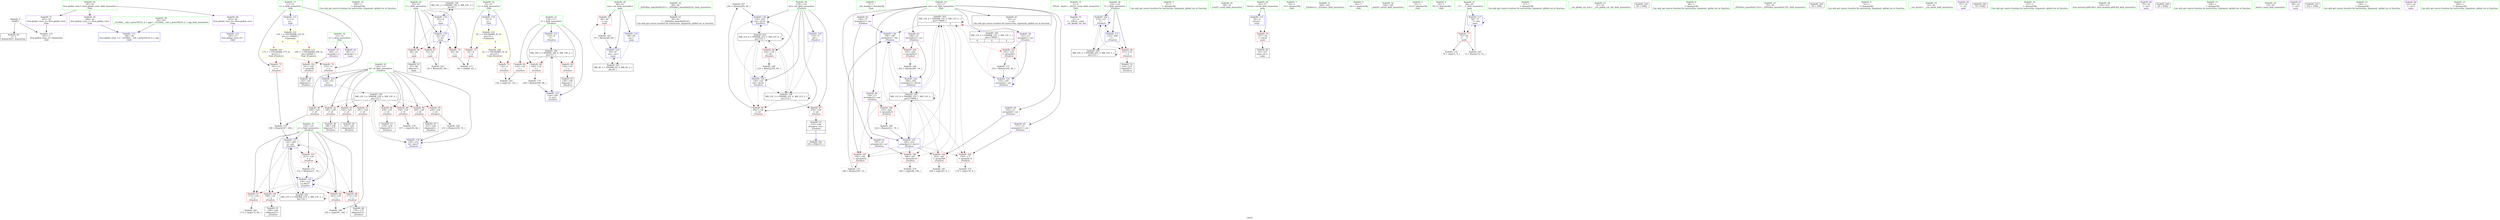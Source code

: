 digraph "SVFG" {
	label="SVFG";

	Node0x55ee7a3a7cf0 [shape=record,color=grey,label="{NodeID: 0\nNullPtr}"];
	Node0x55ee7a3a7cf0 -> Node0x55ee7a3c2a50[style=solid];
	Node0x55ee7a3a7cf0 -> Node0x55ee7a3c4060[style=solid];
	Node0x55ee7a3cc900 [shape=record,color=grey,label="{NodeID: 180\n183 = cmp(181, 182, )\n}"];
	Node0x55ee7a3c31d0 [shape=record,color=red,label="{NodeID: 97\n172\<--124\n\<--j\n_Z5solvev\n}"];
	Node0x55ee7a3c31d0 -> Node0x55ee7a3ccc00[style=solid];
	Node0x55ee7a3c1530 [shape=record,color=green,label="{NodeID: 14\n208\<--1\n\<--dummyObj\nCan only get source location for instruction, argument, global var or function.}"];
	Node0x55ee7a3c76c0 [shape=record,color=black,label="{NodeID: 194\nMR_10V_2 = PHI(MR_10V_4, MR_10V_1, )\npts\{63 \}\n}"];
	Node0x55ee7a3c76c0 -> Node0x55ee7a3c8b80[style=dashed];
	Node0x55ee7a3c3d60 [shape=record,color=blue,label="{NodeID: 111\n11\<--9\nx\<--\nGlob }"];
	Node0x55ee7a3c3d60 -> Node0x55ee7a3dc830[style=dashed];
	Node0x55ee7a3c2090 [shape=record,color=green,label="{NodeID: 28\n60\<--61\ncas\<--cas_field_insensitive\nmain\n}"];
	Node0x55ee7a3c2090 -> Node0x55ee7a3c5a10[style=solid];
	Node0x55ee7a3c2090 -> Node0x55ee7a3c89e0[style=solid];
	Node0x55ee7a3c2090 -> Node0x55ee7a3c8d20[style=solid];
	Node0x55ee7a3c9130 [shape=record,color=blue,label="{NodeID: 125\n120\<--153\ni4\<--\n_Z5solvev\n}"];
	Node0x55ee7a3c9130 -> Node0x55ee7a3d8590[style=dashed];
	Node0x55ee7a3c2bf0 [shape=record,color=black,label="{NodeID: 42\n39\<--40\n\<--_ZNSt8ios_base4InitD1Ev\nCan only get source location for instruction, argument, global var or function.}"];
	Node0x55ee7a3c47a0 [shape=record,color=purple,label="{NodeID: 56\n88\<--13\narrayidx\<--s\nmain\n}"];
	Node0x55ee7a3c5330 [shape=record,color=purple,label="{NodeID: 70\n246\<--26\nllvm.global_ctors_1\<--llvm.global_ctors\nGlob }"];
	Node0x55ee7a3c5330 -> Node0x55ee7a3c3f60[style=solid];
	Node0x55ee7a3cb580 [shape=record,color=grey,label="{NodeID: 167\n205 = Binary(204, 66, )\n}"];
	Node0x55ee7a3cb580 -> Node0x55ee7a3c9540[style=solid];
	Node0x55ee7a3c5ef0 [shape=record,color=red,label="{NodeID: 84\n148\<--116\n\<--i\n_Z5solvev\n}"];
	Node0x55ee7a3c5ef0 -> Node0x55ee7a3cc000[style=solid];
	Node0x55ee7a3a8370 [shape=record,color=green,label="{NodeID: 1\n7\<--1\n__dso_handle\<--dummyObj\nGlob }"];
	Node0x55ee7a3cca80 [shape=record,color=grey,label="{NodeID: 181\n164 = cmp(163, 9, )\n}"];
	Node0x55ee7a3c32a0 [shape=record,color=red,label="{NodeID: 98\n175\<--124\n\<--j\n_Z5solvev\n}"];
	Node0x55ee7a3c32a0 -> Node0x55ee7a3c4120[style=solid];
	Node0x55ee7a3c1600 [shape=record,color=green,label="{NodeID: 15\n4\<--6\n_ZStL8__ioinit\<--_ZStL8__ioinit_field_insensitive\nGlob }"];
	Node0x55ee7a3c1600 -> Node0x55ee7a3c46d0[style=solid];
	Node0x55ee7a3c77b0 [shape=record,color=black,label="{NodeID: 195\nMR_12V_2 = PHI(MR_12V_3, MR_12V_1, )\npts\{170000 \}\n|{<s0>6|<s1>6|<s2>6}}"];
	Node0x55ee7a3c77b0:s0 -> Node0x55ee7a3c36b0[style=dashed,color=red];
	Node0x55ee7a3c77b0:s1 -> Node0x55ee7a3c8ec0[style=dashed,color=red];
	Node0x55ee7a3c77b0:s2 -> Node0x55ee7a3d9490[style=dashed,color=red];
	Node0x55ee7a3c3e60 [shape=record,color=blue,label="{NodeID: 112\n245\<--27\nllvm.global_ctors_0\<--\nGlob }"];
	Node0x55ee7a3c2160 [shape=record,color=green,label="{NodeID: 29\n62\<--63\ni\<--i_field_insensitive\nmain\n}"];
	Node0x55ee7a3c2160 -> Node0x55ee7a3c5ae0[style=solid];
	Node0x55ee7a3c2160 -> Node0x55ee7a3c5bb0[style=solid];
	Node0x55ee7a3c2160 -> Node0x55ee7a3c5c80[style=solid];
	Node0x55ee7a3c2160 -> Node0x55ee7a3c8b80[style=solid];
	Node0x55ee7a3c2160 -> Node0x55ee7a3c8c50[style=solid];
	Node0x55ee7a3c9200 [shape=record,color=blue,label="{NodeID: 126\n122\<--127\nf\<--\n_Z5solvev\n}"];
	Node0x55ee7a3c9200 -> Node0x55ee7a3c3100[style=dashed];
	Node0x55ee7a3c9200 -> Node0x55ee7a3c9200[style=dashed];
	Node0x55ee7a3c9200 -> Node0x55ee7a3c9610[style=dashed];
	Node0x55ee7a3c9200 -> Node0x55ee7a3d8a90[style=dashed];
	Node0x55ee7a3c2cf0 [shape=record,color=black,label="{NodeID: 43\n87\<--86\nidxprom\<--\nmain\n}"];
	Node0x55ee7a3c4870 [shape=record,color=purple,label="{NodeID: 57\n140\<--13\narrayidx\<--s\n_Z5solvev\n}"];
	Node0x55ee7a3c4870 -> Node0x55ee7a3c35e0[style=solid];
	Node0x55ee7a3c5430 [shape=record,color=purple,label="{NodeID: 71\n247\<--26\nllvm.global_ctors_2\<--llvm.global_ctors\nGlob }"];
	Node0x55ee7a3c5430 -> Node0x55ee7a3c4060[style=solid];
	Node0x55ee7a3cb700 [shape=record,color=grey,label="{NodeID: 168\n225 = Binary(224, 66, )\n}"];
	Node0x55ee7a3cb700 -> Node0x55ee7a3c9880[style=solid];
	Node0x55ee7a3c5fc0 [shape=record,color=red,label="{NodeID: 85\n204\<--118\n\<--ret\n_Z5solvev\n}"];
	Node0x55ee7a3c5fc0 -> Node0x55ee7a3cb580[style=solid];
	Node0x55ee7a3ba130 [shape=record,color=green,label="{NodeID: 2\n9\<--1\n\<--dummyObj\nCan only get source location for instruction, argument, global var or function.}"];
	Node0x55ee7a3ccc00 [shape=record,color=grey,label="{NodeID: 182\n173 = cmp(172, 66, )\n}"];
	Node0x55ee7a3c3370 [shape=record,color=red,label="{NodeID: 99\n182\<--124\n\<--j\n_Z5solvev\n}"];
	Node0x55ee7a3c3370 -> Node0x55ee7a3cc900[style=solid];
	Node0x55ee7a3c16d0 [shape=record,color=green,label="{NodeID: 16\n8\<--10\nn\<--n_field_insensitive\nGlob }"];
	Node0x55ee7a3c16d0 -> Node0x55ee7a3c5530[style=solid];
	Node0x55ee7a3c16d0 -> Node0x55ee7a3c5600[style=solid];
	Node0x55ee7a3c16d0 -> Node0x55ee7a3c3c60[style=solid];
	Node0x55ee7a3c3f60 [shape=record,color=blue,label="{NodeID: 113\n246\<--28\nllvm.global_ctors_1\<--_GLOBAL__sub_I_peter50216_0_1.cpp\nGlob }"];
	Node0x55ee7a3c2230 [shape=record,color=green,label="{NodeID: 30\n69\<--70\nscanf\<--scanf_field_insensitive\n}"];
	Node0x55ee7a3c92d0 [shape=record,color=blue,label="{NodeID: 127\n124\<--169\nj\<--sub\n_Z5solvev\n}"];
	Node0x55ee7a3c92d0 -> Node0x55ee7a3c31d0[style=dashed];
	Node0x55ee7a3c92d0 -> Node0x55ee7a3c32a0[style=dashed];
	Node0x55ee7a3c92d0 -> Node0x55ee7a3c3370[style=dashed];
	Node0x55ee7a3c92d0 -> Node0x55ee7a3c3440[style=dashed];
	Node0x55ee7a3c92d0 -> Node0x55ee7a3c3510[style=dashed];
	Node0x55ee7a3c92d0 -> Node0x55ee7a3c92d0[style=dashed];
	Node0x55ee7a3c92d0 -> Node0x55ee7a3c96e0[style=dashed];
	Node0x55ee7a3c92d0 -> Node0x55ee7a3d8f90[style=dashed];
	Node0x55ee7a3c2dc0 [shape=record,color=black,label="{NodeID: 44\n55\<--107\nmain_ret\<--\nmain\n}"];
	Node0x55ee7a3c4940 [shape=record,color=purple,label="{NodeID: 58\n143\<--15\narrayidx2\<--cnt\n_Z5solvev\n}"];
	Node0x55ee7a3c4940 -> Node0x55ee7a3c36b0[style=solid];
	Node0x55ee7a3c4940 -> Node0x55ee7a3c8ec0[style=solid];
	Node0x55ee7a3c5530 [shape=record,color=red,label="{NodeID: 72\n83\<--8\n\<--n\nmain\n}"];
	Node0x55ee7a3c5530 -> Node0x55ee7a3cc480[style=solid];
	Node0x55ee7a3cb880 [shape=record,color=grey,label="{NodeID: 169\n222 = Binary(221, 74, )\n}"];
	Node0x55ee7a3cb880 -> Node0x55ee7a3c97b0[style=solid];
	Node0x55ee7a3c6090 [shape=record,color=red,label="{NodeID: 86\n224\<--118\n\<--ret\n_Z5solvev\n}"];
	Node0x55ee7a3c6090 -> Node0x55ee7a3cb700[style=solid];
	Node0x55ee7a3a8250 [shape=record,color=green,label="{NodeID: 3\n18\<--1\n.str\<--dummyObj\nGlob }"];
	Node0x55ee7a3ccd80 [shape=record,color=grey,label="{NodeID: 183\n136 = cmp(134, 135, )\n}"];
	Node0x55ee7a3c3440 [shape=record,color=red,label="{NodeID: 100\n198\<--124\n\<--j\n_Z5solvev\n}"];
	Node0x55ee7a3c3440 -> Node0x55ee7a3c4390[style=solid];
	Node0x55ee7a3c17a0 [shape=record,color=green,label="{NodeID: 17\n11\<--12\nx\<--x_field_insensitive\nGlob }"];
	Node0x55ee7a3c17a0 -> Node0x55ee7a3c56d0[style=solid];
	Node0x55ee7a3c17a0 -> Node0x55ee7a3c57a0[style=solid];
	Node0x55ee7a3c17a0 -> Node0x55ee7a3c3d60[style=solid];
	Node0x55ee7a3c4060 [shape=record,color=blue, style = dotted,label="{NodeID: 114\n247\<--3\nllvm.global_ctors_2\<--dummyVal\nGlob }"];
	Node0x55ee7a3c2300 [shape=record,color=green,label="{NodeID: 31\n100\<--101\n_Z5solvev\<--_Z5solvev_field_insensitive\n}"];
	Node0x55ee7a3c93a0 [shape=record,color=blue,label="{NodeID: 128\n194\<--196\narrayidx21\<--dec\n_Z5solvev\n}"];
	Node0x55ee7a3c93a0 -> Node0x55ee7a3c3ac0[style=dashed];
	Node0x55ee7a3c93a0 -> Node0x55ee7a3c9470[style=dashed];
	Node0x55ee7a3c2e90 [shape=record,color=black,label="{NodeID: 45\n139\<--138\nidxprom\<--\n_Z5solvev\n}"];
	Node0x55ee7a3c4a10 [shape=record,color=purple,label="{NodeID: 59\n162\<--15\narrayidx9\<--cnt\n_Z5solvev\n}"];
	Node0x55ee7a3c4a10 -> Node0x55ee7a3c3780[style=solid];
	Node0x55ee7a3c5600 [shape=record,color=red,label="{NodeID: 73\n135\<--8\n\<--n\n_Z5solvev\n}"];
	Node0x55ee7a3c5600 -> Node0x55ee7a3ccd80[style=solid];
	Node0x55ee7a3cba00 [shape=record,color=grey,label="{NodeID: 170\n169 = Binary(167, 168, )\n}"];
	Node0x55ee7a3cba00 -> Node0x55ee7a3c92d0[style=solid];
	Node0x55ee7a3c6160 [shape=record,color=red,label="{NodeID: 87\n234\<--118\n\<--ret\n_Z5solvev\n}"];
	Node0x55ee7a3c6160 -> Node0x55ee7a3c4600[style=solid];
	Node0x55ee7a3a7f40 [shape=record,color=green,label="{NodeID: 4\n20\<--1\n.str.1\<--dummyObj\nGlob }"];
	Node0x55ee7a3d2a70 [shape=record,color=black,label="{NodeID: 184\nMR_19V_3 = PHI(MR_19V_4, MR_19V_2, )\npts\{117 \}\n}"];
	Node0x55ee7a3d2a70 -> Node0x55ee7a3c5d50[style=dashed];
	Node0x55ee7a3d2a70 -> Node0x55ee7a3c5e20[style=dashed];
	Node0x55ee7a3d2a70 -> Node0x55ee7a3c5ef0[style=dashed];
	Node0x55ee7a3d2a70 -> Node0x55ee7a3c8f90[style=dashed];
	Node0x55ee7a3c3510 [shape=record,color=red,label="{NodeID: 101\n211\<--124\n\<--j\n_Z5solvev\n}"];
	Node0x55ee7a3c3510 -> Node0x55ee7a3cbd00[style=solid];
	Node0x55ee7a3c1870 [shape=record,color=green,label="{NodeID: 18\n13\<--14\ns\<--s_field_insensitive\nGlob }"];
	Node0x55ee7a3c1870 -> Node0x55ee7a3c47a0[style=solid];
	Node0x55ee7a3c1870 -> Node0x55ee7a3c4870[style=solid];
	Node0x55ee7a3d8090 [shape=record,color=black,label="{NodeID: 198\nMR_21V_3 = PHI(MR_21V_4, MR_21V_2, )\npts\{119 \}\n}"];
	Node0x55ee7a3d8090 -> Node0x55ee7a3c5fc0[style=dashed];
	Node0x55ee7a3d8090 -> Node0x55ee7a3c6160[style=dashed];
	Node0x55ee7a3d8090 -> Node0x55ee7a3c9540[style=dashed];
	Node0x55ee7a3d8090 -> Node0x55ee7a3d8090[style=dashed];
	Node0x55ee7a3d8090 -> Node0x55ee7a3d9990[style=dashed];
	Node0x55ee7a3c8910 [shape=record,color=blue,label="{NodeID: 115\n56\<--9\nretval\<--\nmain\n}"];
	Node0x55ee7a3c8910 -> Node0x55ee7a3c5870[style=dashed];
	Node0x55ee7a3c23d0 [shape=record,color=green,label="{NodeID: 32\n104\<--105\nprintf\<--printf_field_insensitive\n}"];
	Node0x55ee7a3c9470 [shape=record,color=blue,label="{NodeID: 129\n200\<--202\narrayidx23\<--dec24\n_Z5solvev\n}"];
	Node0x55ee7a3c9470 -> Node0x55ee7a3da390[style=dashed];
	Node0x55ee7a3c2f60 [shape=record,color=black,label="{NodeID: 46\n142\<--141\nidxprom1\<--\n_Z5solvev\n}"];
	Node0x55ee7a3c4ae0 [shape=record,color=purple,label="{NodeID: 60\n177\<--15\narrayidx15\<--cnt\n_Z5solvev\n}"];
	Node0x55ee7a3c4ae0 -> Node0x55ee7a3c3850[style=solid];
	Node0x55ee7a3c56d0 [shape=record,color=red,label="{NodeID: 74\n153\<--11\n\<--x\n_Z5solvev\n}"];
	Node0x55ee7a3c56d0 -> Node0x55ee7a3c9130[style=solid];
	Node0x55ee7a3cbb80 [shape=record,color=grey,label="{NodeID: 171\n145 = Binary(144, 66, )\n}"];
	Node0x55ee7a3cbb80 -> Node0x55ee7a3c8ec0[style=solid];
	Node0x55ee7a3c6230 [shape=record,color=red,label="{NodeID: 88\n156\<--120\n\<--i4\n_Z5solvev\n}"];
	Node0x55ee7a3c6230 -> Node0x55ee7a3cc600[style=solid];
	Node0x55ee7a3b8f40 [shape=record,color=green,label="{NodeID: 5\n22\<--1\n.str.2\<--dummyObj\nGlob }"];
	Node0x55ee7a3c35e0 [shape=record,color=red,label="{NodeID: 102\n141\<--140\n\<--arrayidx\n_Z5solvev\n}"];
	Node0x55ee7a3c35e0 -> Node0x55ee7a3c2f60[style=solid];
	Node0x55ee7a3c1940 [shape=record,color=green,label="{NodeID: 19\n15\<--17\ncnt\<--cnt_field_insensitive\nGlob }"];
	Node0x55ee7a3c1940 -> Node0x55ee7a3c2b20[style=solid];
	Node0x55ee7a3c1940 -> Node0x55ee7a3c4940[style=solid];
	Node0x55ee7a3c1940 -> Node0x55ee7a3c4a10[style=solid];
	Node0x55ee7a3c1940 -> Node0x55ee7a3c4ae0[style=solid];
	Node0x55ee7a3c1940 -> Node0x55ee7a3c4bb0[style=solid];
	Node0x55ee7a3c1940 -> Node0x55ee7a3c4c80[style=solid];
	Node0x55ee7a3c1940 -> Node0x55ee7a3c4d50[style=solid];
	Node0x55ee7a3c1940 -> Node0x55ee7a3c4e20[style=solid];
	Node0x55ee7a3d8590 [shape=record,color=black,label="{NodeID: 199\nMR_23V_3 = PHI(MR_23V_4, MR_23V_2, )\npts\{121 \}\n}"];
	Node0x55ee7a3d8590 -> Node0x55ee7a3c6230[style=dashed];
	Node0x55ee7a3d8590 -> Node0x55ee7a3c6300[style=dashed];
	Node0x55ee7a3d8590 -> Node0x55ee7a3c63d0[style=dashed];
	Node0x55ee7a3d8590 -> Node0x55ee7a3c64a0[style=dashed];
	Node0x55ee7a3d8590 -> Node0x55ee7a3c6570[style=dashed];
	Node0x55ee7a3d8590 -> Node0x55ee7a3c6640[style=dashed];
	Node0x55ee7a3d8590 -> Node0x55ee7a3c6710[style=dashed];
	Node0x55ee7a3d8590 -> Node0x55ee7a3c67e0[style=dashed];
	Node0x55ee7a3d8590 -> Node0x55ee7a3c9950[style=dashed];
	Node0x55ee7a3c89e0 [shape=record,color=blue,label="{NodeID: 116\n60\<--66\ncas\<--\nmain\n}"];
	Node0x55ee7a3c89e0 -> Node0x55ee7a3c71c0[style=dashed];
	Node0x55ee7a3c24a0 [shape=record,color=green,label="{NodeID: 33\n116\<--117\ni\<--i_field_insensitive\n_Z5solvev\n}"];
	Node0x55ee7a3c24a0 -> Node0x55ee7a3c5d50[style=solid];
	Node0x55ee7a3c24a0 -> Node0x55ee7a3c5e20[style=solid];
	Node0x55ee7a3c24a0 -> Node0x55ee7a3c5ef0[style=solid];
	Node0x55ee7a3c24a0 -> Node0x55ee7a3c8df0[style=solid];
	Node0x55ee7a3c24a0 -> Node0x55ee7a3c8f90[style=solid];
	Node0x55ee7a3dc100 [shape=record,color=yellow,style=double,label="{NodeID: 213\n29V_1 = ENCHI(MR_29V_0)\npts\{140000 \}\nFun[_Z5solvev]}"];
	Node0x55ee7a3dc100 -> Node0x55ee7a3c35e0[style=dashed];
	Node0x55ee7a3c9540 [shape=record,color=blue,label="{NodeID: 130\n118\<--205\nret\<--inc25\n_Z5solvev\n}"];
	Node0x55ee7a3c9540 -> Node0x55ee7a3d9990[style=dashed];
	Node0x55ee7a3c3030 [shape=record,color=black,label="{NodeID: 47\n161\<--160\nidxprom8\<--\n_Z5solvev\n}"];
	Node0x55ee7a3c4bb0 [shape=record,color=purple,label="{NodeID: 61\n187\<--15\narrayidx18\<--cnt\n_Z5solvev\n}"];
	Node0x55ee7a3c4bb0 -> Node0x55ee7a3c3920[style=solid];
	Node0x55ee7a3c57a0 [shape=record,color=red,label="{NodeID: 75\n167\<--11\n\<--x\n_Z5solvev\n}"];
	Node0x55ee7a3c57a0 -> Node0x55ee7a3cba00[style=solid];
	Node0x55ee7a3cbd00 [shape=record,color=grey,label="{NodeID: 172\n212 = Binary(211, 74, )\n}"];
	Node0x55ee7a3cbd00 -> Node0x55ee7a3c96e0[style=solid];
	Node0x55ee7a3c6300 [shape=record,color=red,label="{NodeID: 89\n160\<--120\n\<--i4\n_Z5solvev\n}"];
	Node0x55ee7a3c6300 -> Node0x55ee7a3c3030[style=solid];
	Node0x55ee7a3b9120 [shape=record,color=green,label="{NodeID: 6\n24\<--1\n.str.3\<--dummyObj\nGlob }"];
	Node0x55ee7a3c36b0 [shape=record,color=red,label="{NodeID: 103\n144\<--143\n\<--arrayidx2\n_Z5solvev\n}"];
	Node0x55ee7a3c36b0 -> Node0x55ee7a3cbb80[style=solid];
	Node0x55ee7a3c1a10 [shape=record,color=green,label="{NodeID: 20\n26\<--30\nllvm.global_ctors\<--llvm.global_ctors_field_insensitive\nGlob }"];
	Node0x55ee7a3c1a10 -> Node0x55ee7a3c5230[style=solid];
	Node0x55ee7a3c1a10 -> Node0x55ee7a3c5330[style=solid];
	Node0x55ee7a3c1a10 -> Node0x55ee7a3c5430[style=solid];
	Node0x55ee7a3d8a90 [shape=record,color=black,label="{NodeID: 200\nMR_25V_2 = PHI(MR_25V_3, MR_25V_1, )\npts\{123 \}\n}"];
	Node0x55ee7a3d8a90 -> Node0x55ee7a3c9200[style=dashed];
	Node0x55ee7a3d8a90 -> Node0x55ee7a3d8a90[style=dashed];
	Node0x55ee7a3c8ab0 [shape=record,color=blue,label="{NodeID: 117\n58\<--73\n___T\<--dec\nmain\n}"];
	Node0x55ee7a3c8ab0 -> Node0x55ee7a3c5940[style=dashed];
	Node0x55ee7a3c8ab0 -> Node0x55ee7a3c8ab0[style=dashed];
	Node0x55ee7a3c2570 [shape=record,color=green,label="{NodeID: 34\n118\<--119\nret\<--ret_field_insensitive\n_Z5solvev\n}"];
	Node0x55ee7a3c2570 -> Node0x55ee7a3c5fc0[style=solid];
	Node0x55ee7a3c2570 -> Node0x55ee7a3c6090[style=solid];
	Node0x55ee7a3c2570 -> Node0x55ee7a3c6160[style=solid];
	Node0x55ee7a3c2570 -> Node0x55ee7a3c9060[style=solid];
	Node0x55ee7a3c2570 -> Node0x55ee7a3c9540[style=solid];
	Node0x55ee7a3c2570 -> Node0x55ee7a3c9880[style=solid];
	Node0x55ee7a3c9610 [shape=record,color=blue,label="{NodeID: 131\n122\<--208\nf\<--\n_Z5solvev\n}"];
	Node0x55ee7a3c9610 -> Node0x55ee7a3c3100[style=dashed];
	Node0x55ee7a3c9610 -> Node0x55ee7a3c9200[style=dashed];
	Node0x55ee7a3c9610 -> Node0x55ee7a3d8a90[style=dashed];
	Node0x55ee7a3c4120 [shape=record,color=black,label="{NodeID: 48\n176\<--175\nidxprom14\<--\n_Z5solvev\n}"];
	Node0x55ee7a3c4c80 [shape=record,color=purple,label="{NodeID: 62\n194\<--15\narrayidx21\<--cnt\n_Z5solvev\n}"];
	Node0x55ee7a3c4c80 -> Node0x55ee7a3c39f0[style=solid];
	Node0x55ee7a3c4c80 -> Node0x55ee7a3c93a0[style=solid];
	Node0x55ee7a3e7ea0 [shape=record,color=black,label="{NodeID: 242\n99 = PHI(115, )\n}"];
	Node0x55ee7a3c5870 [shape=record,color=red,label="{NodeID: 76\n107\<--56\n\<--retval\nmain\n}"];
	Node0x55ee7a3c5870 -> Node0x55ee7a3c2dc0[style=solid];
	Node0x55ee7a3cbe80 [shape=record,color=grey,label="{NodeID: 173\n196 = Binary(195, 74, )\n}"];
	Node0x55ee7a3cbe80 -> Node0x55ee7a3c93a0[style=solid];
	Node0x55ee7a3c63d0 [shape=record,color=red,label="{NodeID: 90\n168\<--120\n\<--i4\n_Z5solvev\n}"];
	Node0x55ee7a3c63d0 -> Node0x55ee7a3cba00[style=solid];
	Node0x55ee7a3b9650 [shape=record,color=green,label="{NodeID: 7\n27\<--1\n\<--dummyObj\nCan only get source location for instruction, argument, global var or function.}"];
	Node0x55ee7a3c3780 [shape=record,color=red,label="{NodeID: 104\n163\<--162\n\<--arrayidx9\n_Z5solvev\n}"];
	Node0x55ee7a3c3780 -> Node0x55ee7a3cca80[style=solid];
	Node0x55ee7a3c1ae0 [shape=record,color=green,label="{NodeID: 21\n31\<--32\n__cxx_global_var_init\<--__cxx_global_var_init_field_insensitive\n}"];
	Node0x55ee7a3d8f90 [shape=record,color=black,label="{NodeID: 201\nMR_27V_2 = PHI(MR_27V_3, MR_27V_1, )\npts\{125 \}\n}"];
	Node0x55ee7a3d8f90 -> Node0x55ee7a3c92d0[style=dashed];
	Node0x55ee7a3d8f90 -> Node0x55ee7a3d8f90[style=dashed];
	Node0x55ee7a3c8b80 [shape=record,color=blue,label="{NodeID: 118\n62\<--9\ni\<--\nmain\n}"];
	Node0x55ee7a3c8b80 -> Node0x55ee7a3c5ae0[style=dashed];
	Node0x55ee7a3c8b80 -> Node0x55ee7a3c5bb0[style=dashed];
	Node0x55ee7a3c8b80 -> Node0x55ee7a3c5c80[style=dashed];
	Node0x55ee7a3c8b80 -> Node0x55ee7a3c8c50[style=dashed];
	Node0x55ee7a3c8b80 -> Node0x55ee7a3c76c0[style=dashed];
	Node0x55ee7a3c2640 [shape=record,color=green,label="{NodeID: 35\n120\<--121\ni4\<--i4_field_insensitive\n_Z5solvev\n}"];
	Node0x55ee7a3c2640 -> Node0x55ee7a3c6230[style=solid];
	Node0x55ee7a3c2640 -> Node0x55ee7a3c6300[style=solid];
	Node0x55ee7a3c2640 -> Node0x55ee7a3c63d0[style=solid];
	Node0x55ee7a3c2640 -> Node0x55ee7a3c64a0[style=solid];
	Node0x55ee7a3c2640 -> Node0x55ee7a3c6570[style=solid];
	Node0x55ee7a3c2640 -> Node0x55ee7a3c6640[style=solid];
	Node0x55ee7a3c2640 -> Node0x55ee7a3c6710[style=solid];
	Node0x55ee7a3c2640 -> Node0x55ee7a3c67e0[style=solid];
	Node0x55ee7a3c2640 -> Node0x55ee7a3c9130[style=solid];
	Node0x55ee7a3c2640 -> Node0x55ee7a3c9950[style=solid];
	Node0x55ee7a3dc2c0 [shape=record,color=yellow,style=double,label="{NodeID: 215\n2V_1 = ENCHI(MR_2V_0)\npts\{10 \}\nFun[main]|{|<s1>6}}"];
	Node0x55ee7a3dc2c0 -> Node0x55ee7a3c5530[style=dashed];
	Node0x55ee7a3dc2c0:s1 -> Node0x55ee7a3da890[style=dashed,color=red];
	Node0x55ee7a3c96e0 [shape=record,color=blue,label="{NodeID: 132\n124\<--212\nj\<--dec27\n_Z5solvev\n}"];
	Node0x55ee7a3c96e0 -> Node0x55ee7a3c31d0[style=dashed];
	Node0x55ee7a3c96e0 -> Node0x55ee7a3c32a0[style=dashed];
	Node0x55ee7a3c96e0 -> Node0x55ee7a3c3370[style=dashed];
	Node0x55ee7a3c96e0 -> Node0x55ee7a3c3440[style=dashed];
	Node0x55ee7a3c96e0 -> Node0x55ee7a3c3510[style=dashed];
	Node0x55ee7a3c96e0 -> Node0x55ee7a3c92d0[style=dashed];
	Node0x55ee7a3c96e0 -> Node0x55ee7a3c96e0[style=dashed];
	Node0x55ee7a3c96e0 -> Node0x55ee7a3d8f90[style=dashed];
	Node0x55ee7a3c41f0 [shape=record,color=black,label="{NodeID: 49\n186\<--185\nidxprom17\<--\n_Z5solvev\n}"];
	Node0x55ee7a3c4d50 [shape=record,color=purple,label="{NodeID: 63\n200\<--15\narrayidx23\<--cnt\n_Z5solvev\n}"];
	Node0x55ee7a3c4d50 -> Node0x55ee7a3c3ac0[style=solid];
	Node0x55ee7a3c4d50 -> Node0x55ee7a3c9470[style=solid];
	Node0x55ee7a3e8780 [shape=record,color=black,label="{NodeID: 243\n68 = PHI()\n}"];
	Node0x55ee7a3c5940 [shape=record,color=red,label="{NodeID: 77\n72\<--58\n\<--___T\nmain\n}"];
	Node0x55ee7a3c5940 -> Node0x55ee7a3cb280[style=solid];
	Node0x55ee7a3c5940 -> Node0x55ee7a3cc300[style=solid];
	Node0x55ee7a3cc000 [shape=record,color=grey,label="{NodeID: 174\n149 = Binary(148, 66, )\n}"];
	Node0x55ee7a3cc000 -> Node0x55ee7a3c8f90[style=solid];
	Node0x55ee7a3c64a0 [shape=record,color=red,label="{NodeID: 91\n181\<--120\n\<--i4\n_Z5solvev\n}"];
	Node0x55ee7a3c64a0 -> Node0x55ee7a3cc900[style=solid];
	Node0x55ee7a3a8040 [shape=record,color=green,label="{NodeID: 8\n66\<--1\n\<--dummyObj\nCan only get source location for instruction, argument, global var or function.}"];
	Node0x55ee7a3c3850 [shape=record,color=red,label="{NodeID: 105\n178\<--177\n\<--arrayidx15\n_Z5solvev\n}"];
	Node0x55ee7a3c3850 -> Node0x55ee7a3cc180[style=solid];
	Node0x55ee7a3c1bb0 [shape=record,color=green,label="{NodeID: 22\n35\<--36\n_ZNSt8ios_base4InitC1Ev\<--_ZNSt8ios_base4InitC1Ev_field_insensitive\n}"];
	Node0x55ee7a3d9490 [shape=record,color=black,label="{NodeID: 202\nMR_12V_4 = PHI(MR_12V_5, MR_12V_2, )\npts\{170000 \}\n|{|<s7>6}}"];
	Node0x55ee7a3d9490 -> Node0x55ee7a3c3780[style=dashed];
	Node0x55ee7a3d9490 -> Node0x55ee7a3c3850[style=dashed];
	Node0x55ee7a3d9490 -> Node0x55ee7a3c3920[style=dashed];
	Node0x55ee7a3d9490 -> Node0x55ee7a3c39f0[style=dashed];
	Node0x55ee7a3d9490 -> Node0x55ee7a3c93a0[style=dashed];
	Node0x55ee7a3d9490 -> Node0x55ee7a3d9490[style=dashed];
	Node0x55ee7a3d9490 -> Node0x55ee7a3da390[style=dashed];
	Node0x55ee7a3d9490:s7 -> Node0x55ee7a3c77b0[style=dashed,color=blue];
	Node0x55ee7a3c8c50 [shape=record,color=blue,label="{NodeID: 119\n62\<--93\ni\<--inc\nmain\n}"];
	Node0x55ee7a3c8c50 -> Node0x55ee7a3c5ae0[style=dashed];
	Node0x55ee7a3c8c50 -> Node0x55ee7a3c5bb0[style=dashed];
	Node0x55ee7a3c8c50 -> Node0x55ee7a3c5c80[style=dashed];
	Node0x55ee7a3c8c50 -> Node0x55ee7a3c8c50[style=dashed];
	Node0x55ee7a3c8c50 -> Node0x55ee7a3c76c0[style=dashed];
	Node0x55ee7a3c2710 [shape=record,color=green,label="{NodeID: 36\n122\<--123\nf\<--f_field_insensitive\n_Z5solvev\n}"];
	Node0x55ee7a3c2710 -> Node0x55ee7a3c3100[style=solid];
	Node0x55ee7a3c2710 -> Node0x55ee7a3c9200[style=solid];
	Node0x55ee7a3c2710 -> Node0x55ee7a3c9610[style=solid];
	Node0x55ee7a3c97b0 [shape=record,color=blue,label="{NodeID: 133\n220\<--222\narrayidx32\<--dec33\n_Z5solvev\n}"];
	Node0x55ee7a3c97b0 -> Node0x55ee7a3c3780[style=dashed];
	Node0x55ee7a3c97b0 -> Node0x55ee7a3c3850[style=dashed];
	Node0x55ee7a3c97b0 -> Node0x55ee7a3c3920[style=dashed];
	Node0x55ee7a3c97b0 -> Node0x55ee7a3c39f0[style=dashed];
	Node0x55ee7a3c97b0 -> Node0x55ee7a3c93a0[style=dashed];
	Node0x55ee7a3c97b0 -> Node0x55ee7a3d9490[style=dashed];
	Node0x55ee7a3c97b0 -> Node0x55ee7a3da390[style=dashed];
	Node0x55ee7a3c42c0 [shape=record,color=black,label="{NodeID: 50\n193\<--192\nidxprom20\<--\n_Z5solvev\n}"];
	Node0x55ee7a3c4e20 [shape=record,color=purple,label="{NodeID: 64\n220\<--15\narrayidx32\<--cnt\n_Z5solvev\n}"];
	Node0x55ee7a3c4e20 -> Node0x55ee7a3c3b90[style=solid];
	Node0x55ee7a3c4e20 -> Node0x55ee7a3c97b0[style=solid];
	Node0x55ee7a3e8850 [shape=record,color=black,label="{NodeID: 244\n38 = PHI()\n}"];
	Node0x55ee7a3c5a10 [shape=record,color=red,label="{NodeID: 78\n96\<--60\n\<--cas\nmain\n}"];
	Node0x55ee7a3c5a10 -> Node0x55ee7a3cae00[style=solid];
	Node0x55ee7a3cc180 [shape=record,color=grey,label="{NodeID: 175\n179 = cmp(178, 9, )\n}"];
	Node0x55ee7a3c6570 [shape=record,color=red,label="{NodeID: 92\n185\<--120\n\<--i4\n_Z5solvev\n}"];
	Node0x55ee7a3c6570 -> Node0x55ee7a3c41f0[style=solid];
	Node0x55ee7a3ba3f0 [shape=record,color=green,label="{NodeID: 9\n74\<--1\n\<--dummyObj\nCan only get source location for instruction, argument, global var or function.}"];
	Node0x55ee7a3c3920 [shape=record,color=red,label="{NodeID: 106\n188\<--187\n\<--arrayidx18\n_Z5solvev\n}"];
	Node0x55ee7a3c3920 -> Node0x55ee7a3cc780[style=solid];
	Node0x55ee7a3c1c80 [shape=record,color=green,label="{NodeID: 23\n41\<--42\n__cxa_atexit\<--__cxa_atexit_field_insensitive\n}"];
	Node0x55ee7a3d9990 [shape=record,color=black,label="{NodeID: 203\nMR_21V_6 = PHI(MR_21V_5, MR_21V_4, )\npts\{119 \}\n}"];
	Node0x55ee7a3d9990 -> Node0x55ee7a3c5fc0[style=dashed];
	Node0x55ee7a3d9990 -> Node0x55ee7a3c6090[style=dashed];
	Node0x55ee7a3d9990 -> Node0x55ee7a3c9540[style=dashed];
	Node0x55ee7a3d9990 -> Node0x55ee7a3c9880[style=dashed];
	Node0x55ee7a3d9990 -> Node0x55ee7a3d8090[style=dashed];
	Node0x55ee7a3d9990 -> Node0x55ee7a3d9990[style=dashed];
	Node0x55ee7a3c8d20 [shape=record,color=blue,label="{NodeID: 120\n60\<--97\ncas\<--inc3\nmain\n}"];
	Node0x55ee7a3c8d20 -> Node0x55ee7a3c71c0[style=dashed];
	Node0x55ee7a3c27e0 [shape=record,color=green,label="{NodeID: 37\n124\<--125\nj\<--j_field_insensitive\n_Z5solvev\n}"];
	Node0x55ee7a3c27e0 -> Node0x55ee7a3c31d0[style=solid];
	Node0x55ee7a3c27e0 -> Node0x55ee7a3c32a0[style=solid];
	Node0x55ee7a3c27e0 -> Node0x55ee7a3c3370[style=solid];
	Node0x55ee7a3c27e0 -> Node0x55ee7a3c3440[style=solid];
	Node0x55ee7a3c27e0 -> Node0x55ee7a3c3510[style=solid];
	Node0x55ee7a3c27e0 -> Node0x55ee7a3c92d0[style=solid];
	Node0x55ee7a3c27e0 -> Node0x55ee7a3c96e0[style=solid];
	Node0x55ee7a3c9880 [shape=record,color=blue,label="{NodeID: 134\n118\<--225\nret\<--inc34\n_Z5solvev\n}"];
	Node0x55ee7a3c9880 -> Node0x55ee7a3c5fc0[style=dashed];
	Node0x55ee7a3c9880 -> Node0x55ee7a3c9540[style=dashed];
	Node0x55ee7a3c9880 -> Node0x55ee7a3d8090[style=dashed];
	Node0x55ee7a3c9880 -> Node0x55ee7a3d9990[style=dashed];
	Node0x55ee7a3c4390 [shape=record,color=black,label="{NodeID: 51\n199\<--198\nidxprom22\<--\n_Z5solvev\n}"];
	Node0x55ee7a3c4ef0 [shape=record,color=purple,label="{NodeID: 65\n67\<--18\n\<--.str\nmain\n}"];
	Node0x55ee7a3e8920 [shape=record,color=black,label="{NodeID: 245\n79 = PHI()\n}"];
	Node0x55ee7a3cae00 [shape=record,color=grey,label="{NodeID: 162\n97 = Binary(96, 66, )\n}"];
	Node0x55ee7a3cae00 -> Node0x55ee7a3c8d20[style=solid];
	Node0x55ee7a3c5ae0 [shape=record,color=red,label="{NodeID: 79\n82\<--62\n\<--i\nmain\n}"];
	Node0x55ee7a3c5ae0 -> Node0x55ee7a3cc480[style=solid];
	Node0x55ee7a3cc300 [shape=record,color=grey,label="{NodeID: 176\n76 = cmp(72, 9, )\n}"];
	Node0x55ee7a3c6640 [shape=record,color=red,label="{NodeID: 93\n192\<--120\n\<--i4\n_Z5solvev\n}"];
	Node0x55ee7a3c6640 -> Node0x55ee7a3c42c0[style=solid];
	Node0x55ee7a3ba480 [shape=record,color=green,label="{NodeID: 10\n127\<--1\n\<--dummyObj\nCan only get source location for instruction, argument, global var or function.}"];
	Node0x55ee7a3c39f0 [shape=record,color=red,label="{NodeID: 107\n195\<--194\n\<--arrayidx21\n_Z5solvev\n}"];
	Node0x55ee7a3c39f0 -> Node0x55ee7a3cbe80[style=solid];
	Node0x55ee7a3c1d50 [shape=record,color=green,label="{NodeID: 24\n40\<--46\n_ZNSt8ios_base4InitD1Ev\<--_ZNSt8ios_base4InitD1Ev_field_insensitive\n}"];
	Node0x55ee7a3c1d50 -> Node0x55ee7a3c2bf0[style=solid];
	Node0x55ee7a3c8df0 [shape=record,color=blue,label="{NodeID: 121\n116\<--9\ni\<--\n_Z5solvev\n}"];
	Node0x55ee7a3c8df0 -> Node0x55ee7a3d2a70[style=dashed];
	Node0x55ee7a3c28b0 [shape=record,color=green,label="{NodeID: 38\n130\<--131\nllvm.memset.p0i8.i64\<--llvm.memset.p0i8.i64_field_insensitive\n}"];
	Node0x55ee7a3c9950 [shape=record,color=blue,label="{NodeID: 135\n120\<--231\ni4\<--dec37\n_Z5solvev\n}"];
	Node0x55ee7a3c9950 -> Node0x55ee7a3d8590[style=dashed];
	Node0x55ee7a3c4460 [shape=record,color=black,label="{NodeID: 52\n216\<--215\ntobool29\<--\n_Z5solvev\n}"];
	Node0x55ee7a3c4fc0 [shape=record,color=purple,label="{NodeID: 66\n78\<--20\n\<--.str.1\nmain\n}"];
	Node0x55ee7a3e89f0 [shape=record,color=black,label="{NodeID: 246\n90 = PHI()\n}"];
	Node0x55ee7a3caf80 [shape=record,color=grey,label="{NodeID: 163\n93 = Binary(92, 66, )\n}"];
	Node0x55ee7a3caf80 -> Node0x55ee7a3c8c50[style=solid];
	Node0x55ee7a3c5bb0 [shape=record,color=red,label="{NodeID: 80\n86\<--62\n\<--i\nmain\n}"];
	Node0x55ee7a3c5bb0 -> Node0x55ee7a3c2cf0[style=solid];
	Node0x55ee7a3cc480 [shape=record,color=grey,label="{NodeID: 177\n84 = cmp(82, 83, )\n}"];
	Node0x55ee7a3c6710 [shape=record,color=red,label="{NodeID: 94\n218\<--120\n\<--i4\n_Z5solvev\n}"];
	Node0x55ee7a3c6710 -> Node0x55ee7a3c4530[style=solid];
	Node0x55ee7a3a7d80 [shape=record,color=green,label="{NodeID: 11\n128\<--1\n\<--dummyObj\nCan only get source location for instruction, argument, global var or function.}"];
	Node0x55ee7a3c3ac0 [shape=record,color=red,label="{NodeID: 108\n201\<--200\n\<--arrayidx23\n_Z5solvev\n}"];
	Node0x55ee7a3c3ac0 -> Node0x55ee7a3cb400[style=solid];
	Node0x55ee7a3c1e20 [shape=record,color=green,label="{NodeID: 25\n53\<--54\nmain\<--main_field_insensitive\n}"];
	Node0x55ee7a3da390 [shape=record,color=black,label="{NodeID: 205\nMR_12V_8 = PHI(MR_12V_7, MR_12V_5, )\npts\{170000 \}\n}"];
	Node0x55ee7a3da390 -> Node0x55ee7a3c3780[style=dashed];
	Node0x55ee7a3da390 -> Node0x55ee7a3c3850[style=dashed];
	Node0x55ee7a3da390 -> Node0x55ee7a3c3920[style=dashed];
	Node0x55ee7a3da390 -> Node0x55ee7a3c39f0[style=dashed];
	Node0x55ee7a3da390 -> Node0x55ee7a3c3b90[style=dashed];
	Node0x55ee7a3da390 -> Node0x55ee7a3c93a0[style=dashed];
	Node0x55ee7a3da390 -> Node0x55ee7a3c97b0[style=dashed];
	Node0x55ee7a3da390 -> Node0x55ee7a3d9490[style=dashed];
	Node0x55ee7a3da390 -> Node0x55ee7a3da390[style=dashed];
	Node0x55ee7a3c8ec0 [shape=record,color=blue,label="{NodeID: 122\n143\<--145\narrayidx2\<--inc\n_Z5solvev\n}"];
	Node0x55ee7a3c8ec0 -> Node0x55ee7a3c36b0[style=dashed];
	Node0x55ee7a3c8ec0 -> Node0x55ee7a3c8ec0[style=dashed];
	Node0x55ee7a3c8ec0 -> Node0x55ee7a3d9490[style=dashed];
	Node0x55ee7a3c2980 [shape=record,color=green,label="{NodeID: 39\n28\<--241\n_GLOBAL__sub_I_peter50216_0_1.cpp\<--_GLOBAL__sub_I_peter50216_0_1.cpp_field_insensitive\n}"];
	Node0x55ee7a3c2980 -> Node0x55ee7a3c3f60[style=solid];
	Node0x55ee7a3c4530 [shape=record,color=black,label="{NodeID: 53\n219\<--218\nidxprom31\<--\n_Z5solvev\n}"];
	Node0x55ee7a3c5090 [shape=record,color=purple,label="{NodeID: 67\n89\<--22\n\<--.str.2\nmain\n}"];
	Node0x55ee7a3e8ac0 [shape=record,color=black,label="{NodeID: 247\n103 = PHI()\n}"];
	Node0x55ee7a3cb100 [shape=record,color=grey,label="{NodeID: 164\n231 = Binary(230, 74, )\n}"];
	Node0x55ee7a3cb100 -> Node0x55ee7a3c9950[style=solid];
	Node0x55ee7a3c5c80 [shape=record,color=red,label="{NodeID: 81\n92\<--62\n\<--i\nmain\n}"];
	Node0x55ee7a3c5c80 -> Node0x55ee7a3caf80[style=solid];
	Node0x55ee7a3cc600 [shape=record,color=grey,label="{NodeID: 178\n157 = cmp(156, 66, )\n}"];
	Node0x55ee7a3c67e0 [shape=record,color=red,label="{NodeID: 95\n230\<--120\n\<--i4\n_Z5solvev\n}"];
	Node0x55ee7a3c67e0 -> Node0x55ee7a3cb100[style=solid];
	Node0x55ee7a3a7e50 [shape=record,color=green,label="{NodeID: 12\n129\<--1\n\<--dummyObj\nCan only get source location for instruction, argument, global var or function.}"];
	Node0x55ee7a3c3b90 [shape=record,color=red,label="{NodeID: 109\n221\<--220\n\<--arrayidx32\n_Z5solvev\n}"];
	Node0x55ee7a3c3b90 -> Node0x55ee7a3cb880[style=solid];
	Node0x55ee7a3c1ef0 [shape=record,color=green,label="{NodeID: 26\n56\<--57\nretval\<--retval_field_insensitive\nmain\n}"];
	Node0x55ee7a3c1ef0 -> Node0x55ee7a3c5870[style=solid];
	Node0x55ee7a3c1ef0 -> Node0x55ee7a3c8910[style=solid];
	Node0x55ee7a3da890 [shape=record,color=yellow,style=double,label="{NodeID: 206\n2V_1 = ENCHI(MR_2V_0)\npts\{10 \}\nFun[_Z5solvev]}"];
	Node0x55ee7a3da890 -> Node0x55ee7a3c5600[style=dashed];
	Node0x55ee7a3c8f90 [shape=record,color=blue,label="{NodeID: 123\n116\<--149\ni\<--inc3\n_Z5solvev\n}"];
	Node0x55ee7a3c8f90 -> Node0x55ee7a3d2a70[style=dashed];
	Node0x55ee7a3c2a50 [shape=record,color=black,label="{NodeID: 40\n2\<--3\ndummyVal\<--dummyVal\n}"];
	Node0x55ee7a3c4600 [shape=record,color=black,label="{NodeID: 54\n115\<--234\n_Z5solvev_ret\<--\n_Z5solvev\n|{<s0>6}}"];
	Node0x55ee7a3c4600:s0 -> Node0x55ee7a3e7ea0[style=solid,color=blue];
	Node0x55ee7a3c5160 [shape=record,color=purple,label="{NodeID: 68\n102\<--24\n\<--.str.3\nmain\n}"];
	Node0x55ee7a3cb280 [shape=record,color=grey,label="{NodeID: 165\n73 = Binary(72, 74, )\n}"];
	Node0x55ee7a3cb280 -> Node0x55ee7a3c8ab0[style=solid];
	Node0x55ee7a3c5d50 [shape=record,color=red,label="{NodeID: 82\n134\<--116\n\<--i\n_Z5solvev\n}"];
	Node0x55ee7a3c5d50 -> Node0x55ee7a3ccd80[style=solid];
	Node0x55ee7a3cc780 [shape=record,color=grey,label="{NodeID: 179\n189 = cmp(188, 190, )\n}"];
	Node0x55ee7a3c3100 [shape=record,color=red,label="{NodeID: 96\n215\<--122\n\<--f\n_Z5solvev\n}"];
	Node0x55ee7a3c3100 -> Node0x55ee7a3c4460[style=solid];
	Node0x55ee7a3c14a0 [shape=record,color=green,label="{NodeID: 13\n190\<--1\n\<--dummyObj\nCan only get source location for instruction, argument, global var or function.}"];
	Node0x55ee7a3c71c0 [shape=record,color=black,label="{NodeID: 193\nMR_8V_3 = PHI(MR_8V_4, MR_8V_2, )\npts\{61 \}\n}"];
	Node0x55ee7a3c71c0 -> Node0x55ee7a3c5a10[style=dashed];
	Node0x55ee7a3c71c0 -> Node0x55ee7a3c8d20[style=dashed];
	Node0x55ee7a3c3c60 [shape=record,color=blue,label="{NodeID: 110\n8\<--9\nn\<--\nGlob }"];
	Node0x55ee7a3c3c60 -> Node0x55ee7a3dc2c0[style=dashed];
	Node0x55ee7a3c1fc0 [shape=record,color=green,label="{NodeID: 27\n58\<--59\n___T\<--___T_field_insensitive\nmain\n}"];
	Node0x55ee7a3c1fc0 -> Node0x55ee7a3c5940[style=solid];
	Node0x55ee7a3c1fc0 -> Node0x55ee7a3c8ab0[style=solid];
	Node0x55ee7a3db3b0 [shape=record,color=yellow,style=double,label="{NodeID: 207\n17V_1 = ENCHI(MR_17V_0)\npts\{12 \}\nFun[_Z5solvev]}"];
	Node0x55ee7a3db3b0 -> Node0x55ee7a3c56d0[style=dashed];
	Node0x55ee7a3db3b0 -> Node0x55ee7a3c57a0[style=dashed];
	Node0x55ee7a3c9060 [shape=record,color=blue,label="{NodeID: 124\n118\<--9\nret\<--\n_Z5solvev\n}"];
	Node0x55ee7a3c9060 -> Node0x55ee7a3d8090[style=dashed];
	Node0x55ee7a3c2b20 [shape=record,color=black,label="{NodeID: 41\n16\<--15\n\<--cnt\nCan only get source location for instruction, argument, global var or function.}"];
	Node0x55ee7a3dc830 [shape=record,color=yellow,style=double,label="{NodeID: 221\n14V_1 = ENCHI(MR_14V_0)\npts\{12 140000 \}\nFun[main]|{<s0>6|<s1>6}}"];
	Node0x55ee7a3dc830:s0 -> Node0x55ee7a3db3b0[style=dashed,color=red];
	Node0x55ee7a3dc830:s1 -> Node0x55ee7a3dc100[style=dashed,color=red];
	Node0x55ee7a3c46d0 [shape=record,color=purple,label="{NodeID: 55\n37\<--4\n\<--_ZStL8__ioinit\n__cxx_global_var_init\n}"];
	Node0x55ee7a3c5230 [shape=record,color=purple,label="{NodeID: 69\n245\<--26\nllvm.global_ctors_0\<--llvm.global_ctors\nGlob }"];
	Node0x55ee7a3c5230 -> Node0x55ee7a3c3e60[style=solid];
	Node0x55ee7a3cb400 [shape=record,color=grey,label="{NodeID: 166\n202 = Binary(201, 74, )\n}"];
	Node0x55ee7a3cb400 -> Node0x55ee7a3c9470[style=solid];
	Node0x55ee7a3c5e20 [shape=record,color=red,label="{NodeID: 83\n138\<--116\n\<--i\n_Z5solvev\n}"];
	Node0x55ee7a3c5e20 -> Node0x55ee7a3c2e90[style=solid];
}
